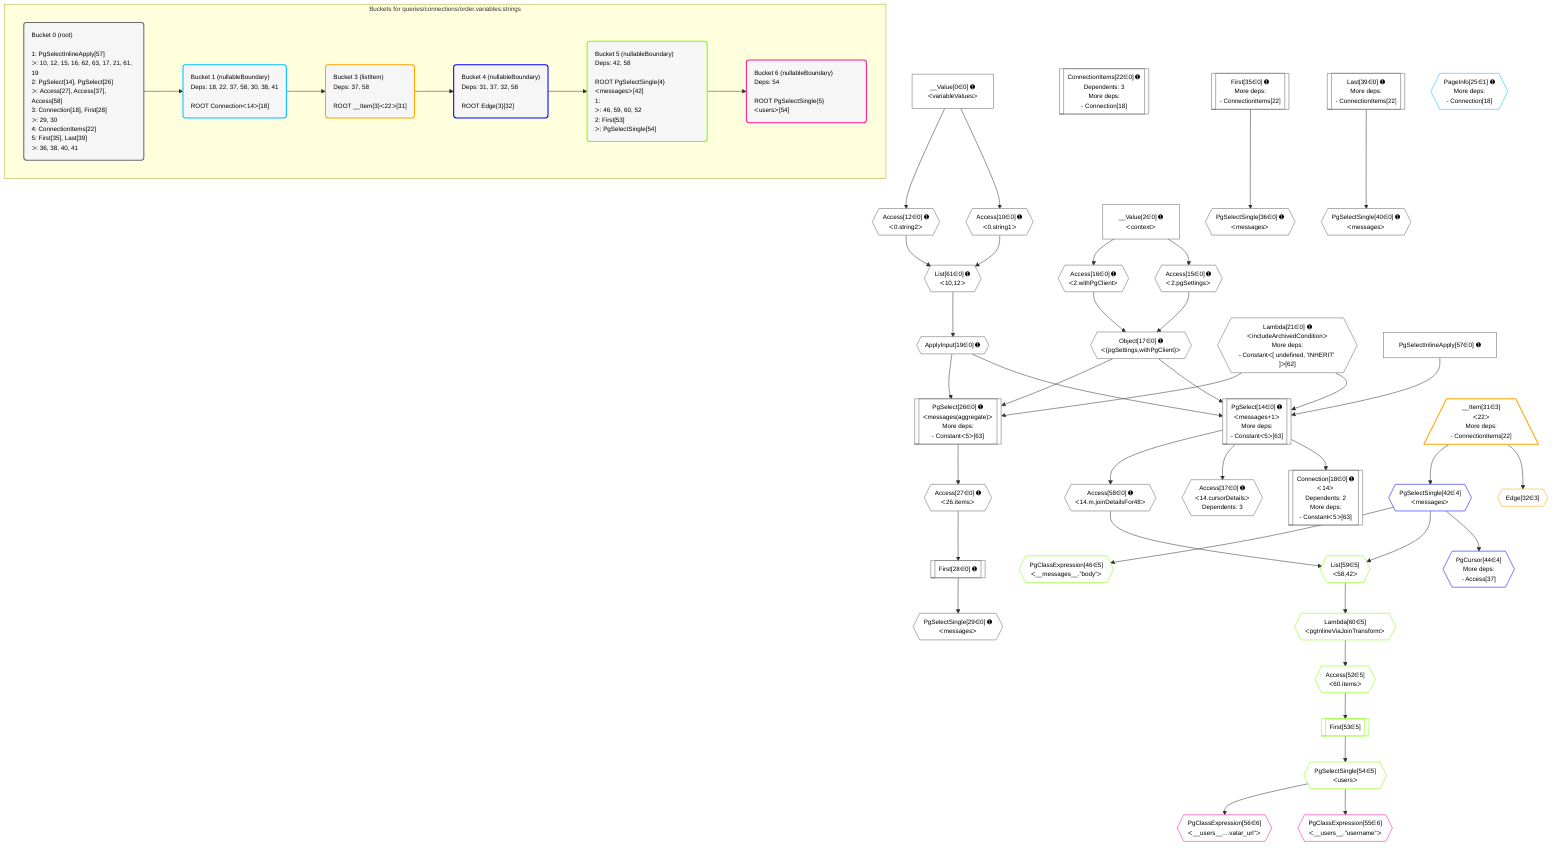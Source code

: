 %%{init: {'themeVariables': { 'fontSize': '12px'}}}%%
graph TD
    classDef path fill:#eee,stroke:#000,color:#000
    classDef plan fill:#fff,stroke-width:1px,color:#000
    classDef itemplan fill:#fff,stroke-width:2px,color:#000
    classDef unbatchedplan fill:#dff,stroke-width:1px,color:#000
    classDef sideeffectplan fill:#fcc,stroke-width:2px,color:#000
    classDef bucket fill:#f6f6f6,color:#000,stroke-width:2px,text-align:left

    subgraph "Buckets for queries/connections/order.variables.strings"
    Bucket0("Bucket 0 (root)<br /><br />1: PgSelectInlineApply[57]<br />ᐳ: 10, 12, 15, 16, 62, 63, 17, 21, 61, 19<br />2: PgSelect[14], PgSelect[26]<br />ᐳ: Access[27], Access[37], Access[58]<br />3: Connection[18], First[28]<br />ᐳ: 29, 30<br />4: ConnectionItems[22]<br />5: First[35], Last[39]<br />ᐳ: 36, 38, 40, 41"):::bucket
    Bucket1("Bucket 1 (nullableBoundary)<br />Deps: 18, 22, 37, 58, 30, 38, 41<br /><br />ROOT Connectionᐸ14ᐳ[18]"):::bucket
    Bucket3("Bucket 3 (listItem)<br />Deps: 37, 58<br /><br />ROOT __Item{3}ᐸ22ᐳ[31]"):::bucket
    Bucket4("Bucket 4 (nullableBoundary)<br />Deps: 31, 37, 32, 58<br /><br />ROOT Edge{3}[32]"):::bucket
    Bucket5("Bucket 5 (nullableBoundary)<br />Deps: 42, 58<br /><br />ROOT PgSelectSingle{4}ᐸmessagesᐳ[42]<br />1: <br />ᐳ: 46, 59, 60, 52<br />2: First[53]<br />ᐳ: PgSelectSingle[54]"):::bucket
    Bucket6("Bucket 6 (nullableBoundary)<br />Deps: 54<br /><br />ROOT PgSelectSingle{5}ᐸusersᐳ[54]"):::bucket
    end
    Bucket0 --> Bucket1
    Bucket1 --> Bucket3
    Bucket3 --> Bucket4
    Bucket4 --> Bucket5
    Bucket5 --> Bucket6

    %% plan dependencies
    PgSelect14[["PgSelect[14∈0] ➊<br />ᐸmessages+1ᐳ<br />More deps:<br />- Constantᐸ5ᐳ[63]"]]:::plan
    Object17{{"Object[17∈0] ➊<br />ᐸ{pgSettings,withPgClient}ᐳ"}}:::plan
    ApplyInput19{{"ApplyInput[19∈0] ➊"}}:::plan
    Lambda21{{"Lambda[21∈0] ➊<br />ᐸincludeArchivedConditionᐳ<br />More deps:<br />- Constantᐸ[ undefined, 'INHERIT' ]ᐳ[62]"}}:::plan
    PgSelectInlineApply57["PgSelectInlineApply[57∈0] ➊"]:::plan
    Object17 & ApplyInput19 & Lambda21 & PgSelectInlineApply57 --> PgSelect14
    PgSelect26[["PgSelect[26∈0] ➊<br />ᐸmessages(aggregate)ᐳ<br />More deps:<br />- Constantᐸ5ᐳ[63]"]]:::plan
    Object17 & ApplyInput19 & Lambda21 --> PgSelect26
    Access15{{"Access[15∈0] ➊<br />ᐸ2.pgSettingsᐳ"}}:::plan
    Access16{{"Access[16∈0] ➊<br />ᐸ2.withPgClientᐳ"}}:::plan
    Access15 & Access16 --> Object17
    Connection18[["Connection[18∈0] ➊<br />ᐸ14ᐳ<br />Dependents: 2<br />More deps:<br />- Constantᐸ5ᐳ[63]"]]:::plan
    PgSelect14 --> Connection18
    List61{{"List[61∈0] ➊<br />ᐸ10,12ᐳ"}}:::plan
    Access10{{"Access[10∈0] ➊<br />ᐸ0.string1ᐳ"}}:::plan
    Access12{{"Access[12∈0] ➊<br />ᐸ0.string2ᐳ"}}:::plan
    Access10 & Access12 --> List61
    __Value0["__Value[0∈0] ➊<br />ᐸvariableValuesᐳ"]:::plan
    __Value0 --> Access10
    __Value0 --> Access12
    __Value2["__Value[2∈0] ➊<br />ᐸcontextᐳ"]:::plan
    __Value2 --> Access15
    __Value2 --> Access16
    List61 --> ApplyInput19
    ConnectionItems22[["ConnectionItems[22∈0] ➊<br />Dependents: 3<br />More deps:<br />- Connection[18]"]]:::plan
    Access27{{"Access[27∈0] ➊<br />ᐸ26.itemsᐳ"}}:::plan
    PgSelect26 --> Access27
    First28[["First[28∈0] ➊"]]:::plan
    Access27 --> First28
    PgSelectSingle29{{"PgSelectSingle[29∈0] ➊<br />ᐸmessagesᐳ"}}:::plan
    First28 --> PgSelectSingle29
    First35[["First[35∈0] ➊<br />More deps:<br />- ConnectionItems[22]"]]:::plan
    PgSelectSingle36{{"PgSelectSingle[36∈0] ➊<br />ᐸmessagesᐳ"}}:::plan
    First35 --> PgSelectSingle36
    Access37{{"Access[37∈0] ➊<br />ᐸ14.cursorDetailsᐳ<br />Dependents: 3"}}:::plan
    PgSelect14 --> Access37
    Last39[["Last[39∈0] ➊<br />More deps:<br />- ConnectionItems[22]"]]:::plan
    PgSelectSingle40{{"PgSelectSingle[40∈0] ➊<br />ᐸmessagesᐳ"}}:::plan
    Last39 --> PgSelectSingle40
    Access58{{"Access[58∈0] ➊<br />ᐸ14.m.joinDetailsFor48ᐳ"}}:::plan
    PgSelect14 --> Access58
    PageInfo25{{"PageInfo[25∈1] ➊<br />More deps:<br />- Connection[18]"}}:::plan
    __Item31[/"__Item[31∈3]<br />ᐸ22ᐳ<br />More deps:<br />- ConnectionItems[22]"\]:::itemplan
    Edge32{{"Edge[32∈3]"}}:::plan
    __Item31 --> Edge32
    PgCursor44{{"PgCursor[44∈4]<br />More deps:<br />- Access[37]"}}:::plan
    PgSelectSingle42{{"PgSelectSingle[42∈4]<br />ᐸmessagesᐳ"}}:::plan
    PgSelectSingle42 --> PgCursor44
    __Item31 --> PgSelectSingle42
    List59{{"List[59∈5]<br />ᐸ58,42ᐳ"}}:::plan
    Access58 & PgSelectSingle42 --> List59
    PgClassExpression46{{"PgClassExpression[46∈5]<br />ᐸ__messages__.”body”ᐳ"}}:::plan
    PgSelectSingle42 --> PgClassExpression46
    Access52{{"Access[52∈5]<br />ᐸ60.itemsᐳ"}}:::plan
    Lambda60{{"Lambda[60∈5]<br />ᐸpgInlineViaJoinTransformᐳ"}}:::plan
    Lambda60 --> Access52
    First53[["First[53∈5]"]]:::plan
    Access52 --> First53
    PgSelectSingle54{{"PgSelectSingle[54∈5]<br />ᐸusersᐳ"}}:::plan
    First53 --> PgSelectSingle54
    List59 --> Lambda60
    PgClassExpression55{{"PgClassExpression[55∈6]<br />ᐸ__users__.”username”ᐳ"}}:::plan
    PgSelectSingle54 --> PgClassExpression55
    PgClassExpression56{{"PgClassExpression[56∈6]<br />ᐸ__users__....vatar_url”ᐳ"}}:::plan
    PgSelectSingle54 --> PgClassExpression56

    %% define steps
    classDef bucket0 stroke:#696969
    class Bucket0,__Value0,__Value2,Access10,Access12,PgSelect14,Access15,Access16,Object17,Connection18,ApplyInput19,Lambda21,ConnectionItems22,PgSelect26,Access27,First28,PgSelectSingle29,First35,PgSelectSingle36,Access37,Last39,PgSelectSingle40,PgSelectInlineApply57,Access58,List61 bucket0
    classDef bucket1 stroke:#00bfff
    class Bucket1,PageInfo25 bucket1
    classDef bucket3 stroke:#ffa500
    class Bucket3,__Item31,Edge32 bucket3
    classDef bucket4 stroke:#0000ff
    class Bucket4,PgSelectSingle42,PgCursor44 bucket4
    classDef bucket5 stroke:#7fff00
    class Bucket5,PgClassExpression46,Access52,First53,PgSelectSingle54,List59,Lambda60 bucket5
    classDef bucket6 stroke:#ff1493
    class Bucket6,PgClassExpression55,PgClassExpression56 bucket6